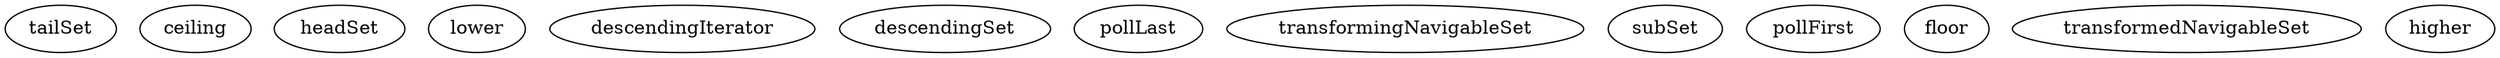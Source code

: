 digraph G {
tailSet;
ceiling;
headSet;
lower;
descendingIterator;
descendingSet;
pollLast;
transformingNavigableSet;
subSet;
pollFirst;
floor;
transformedNavigableSet;
higher;
}